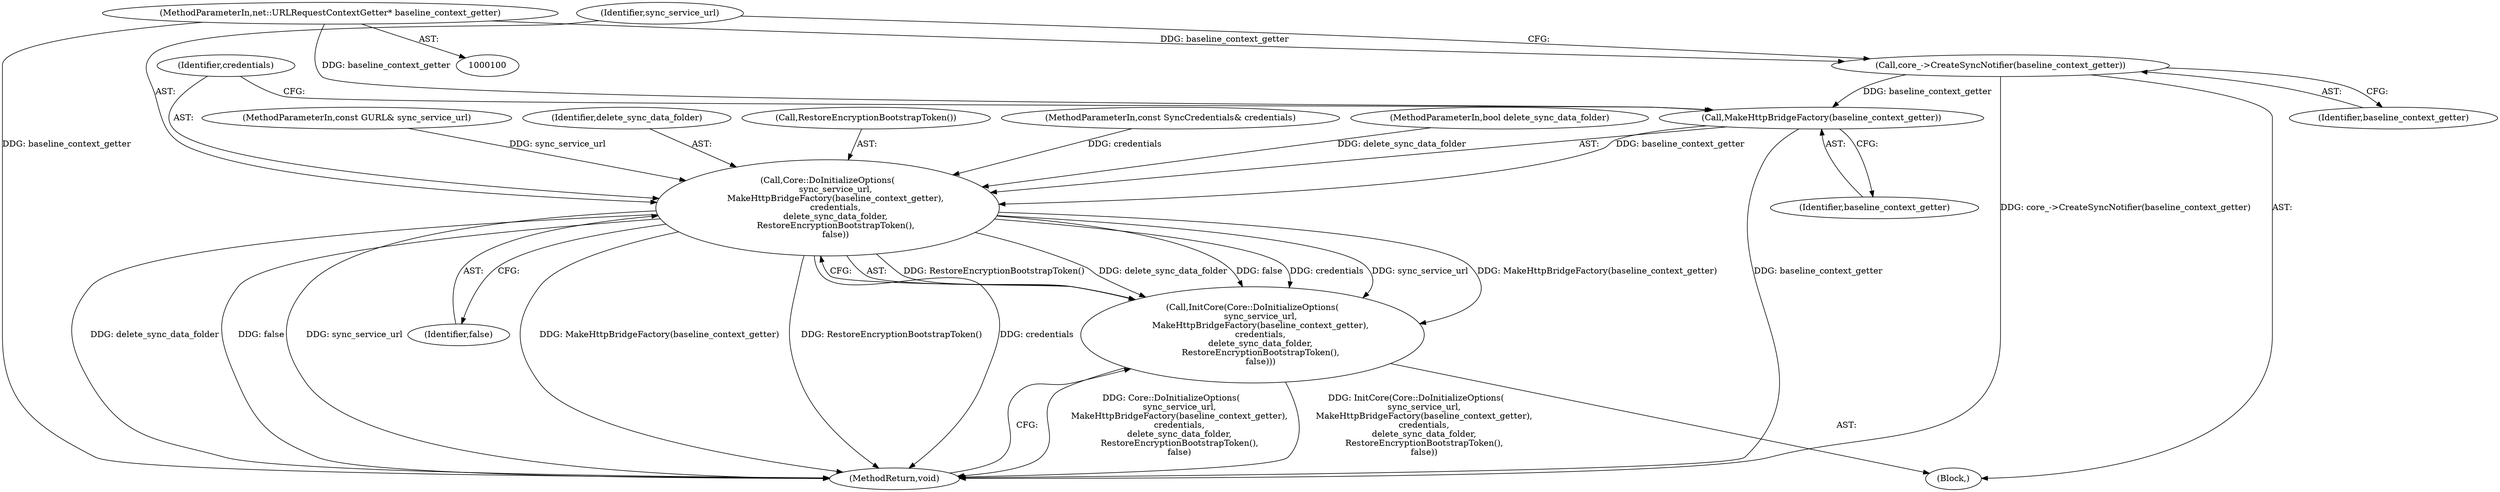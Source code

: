 digraph "0_Chrome_bf381d8a02c3d272d4dd879ac719d8993dfb5ad6_0@pointer" {
"1000205" [label="(Call,core_->CreateSyncNotifier(baseline_context_getter))"];
"1000104" [label="(MethodParameterIn,net::URLRequestContextGetter* baseline_context_getter)"];
"1000210" [label="(Call,MakeHttpBridgeFactory(baseline_context_getter))"];
"1000208" [label="(Call,Core::DoInitializeOptions(\n      sync_service_url,\n      MakeHttpBridgeFactory(baseline_context_getter),\n      credentials,\n      delete_sync_data_folder,\n      RestoreEncryptionBootstrapToken(),\n      false))"];
"1000207" [label="(Call,InitCore(Core::DoInitializeOptions(\n      sync_service_url,\n      MakeHttpBridgeFactory(baseline_context_getter),\n      credentials,\n      delete_sync_data_folder,\n      RestoreEncryptionBootstrapToken(),\n      false)))"];
"1000210" [label="(Call,MakeHttpBridgeFactory(baseline_context_getter))"];
"1000212" [label="(Identifier,credentials)"];
"1000102" [label="(MethodParameterIn,const GURL& sync_service_url)"];
"1000213" [label="(Identifier,delete_sync_data_folder)"];
"1000208" [label="(Call,Core::DoInitializeOptions(\n      sync_service_url,\n      MakeHttpBridgeFactory(baseline_context_getter),\n      credentials,\n      delete_sync_data_folder,\n      RestoreEncryptionBootstrapToken(),\n      false))"];
"1000214" [label="(Call,RestoreEncryptionBootstrapToken())"];
"1000104" [label="(MethodParameterIn,net::URLRequestContextGetter* baseline_context_getter)"];
"1000205" [label="(Call,core_->CreateSyncNotifier(baseline_context_getter))"];
"1000105" [label="(MethodParameterIn,const SyncCredentials& credentials)"];
"1000106" [label="(MethodParameterIn,bool delete_sync_data_folder)"];
"1000216" [label="(MethodReturn,void)"];
"1000207" [label="(Call,InitCore(Core::DoInitializeOptions(\n      sync_service_url,\n      MakeHttpBridgeFactory(baseline_context_getter),\n      credentials,\n      delete_sync_data_folder,\n      RestoreEncryptionBootstrapToken(),\n      false)))"];
"1000209" [label="(Identifier,sync_service_url)"];
"1000206" [label="(Identifier,baseline_context_getter)"];
"1000107" [label="(Block,)"];
"1000215" [label="(Identifier,false)"];
"1000211" [label="(Identifier,baseline_context_getter)"];
"1000205" -> "1000107"  [label="AST: "];
"1000205" -> "1000206"  [label="CFG: "];
"1000206" -> "1000205"  [label="AST: "];
"1000209" -> "1000205"  [label="CFG: "];
"1000205" -> "1000216"  [label="DDG: core_->CreateSyncNotifier(baseline_context_getter)"];
"1000104" -> "1000205"  [label="DDG: baseline_context_getter"];
"1000205" -> "1000210"  [label="DDG: baseline_context_getter"];
"1000104" -> "1000100"  [label="AST: "];
"1000104" -> "1000216"  [label="DDG: baseline_context_getter"];
"1000104" -> "1000210"  [label="DDG: baseline_context_getter"];
"1000210" -> "1000208"  [label="AST: "];
"1000210" -> "1000211"  [label="CFG: "];
"1000211" -> "1000210"  [label="AST: "];
"1000212" -> "1000210"  [label="CFG: "];
"1000210" -> "1000216"  [label="DDG: baseline_context_getter"];
"1000210" -> "1000208"  [label="DDG: baseline_context_getter"];
"1000208" -> "1000207"  [label="AST: "];
"1000208" -> "1000215"  [label="CFG: "];
"1000209" -> "1000208"  [label="AST: "];
"1000212" -> "1000208"  [label="AST: "];
"1000213" -> "1000208"  [label="AST: "];
"1000214" -> "1000208"  [label="AST: "];
"1000215" -> "1000208"  [label="AST: "];
"1000207" -> "1000208"  [label="CFG: "];
"1000208" -> "1000216"  [label="DDG: sync_service_url"];
"1000208" -> "1000216"  [label="DDG: MakeHttpBridgeFactory(baseline_context_getter)"];
"1000208" -> "1000216"  [label="DDG: RestoreEncryptionBootstrapToken()"];
"1000208" -> "1000216"  [label="DDG: credentials"];
"1000208" -> "1000216"  [label="DDG: delete_sync_data_folder"];
"1000208" -> "1000216"  [label="DDG: false"];
"1000208" -> "1000207"  [label="DDG: RestoreEncryptionBootstrapToken()"];
"1000208" -> "1000207"  [label="DDG: delete_sync_data_folder"];
"1000208" -> "1000207"  [label="DDG: false"];
"1000208" -> "1000207"  [label="DDG: credentials"];
"1000208" -> "1000207"  [label="DDG: sync_service_url"];
"1000208" -> "1000207"  [label="DDG: MakeHttpBridgeFactory(baseline_context_getter)"];
"1000102" -> "1000208"  [label="DDG: sync_service_url"];
"1000105" -> "1000208"  [label="DDG: credentials"];
"1000106" -> "1000208"  [label="DDG: delete_sync_data_folder"];
"1000207" -> "1000107"  [label="AST: "];
"1000216" -> "1000207"  [label="CFG: "];
"1000207" -> "1000216"  [label="DDG: Core::DoInitializeOptions(\n      sync_service_url,\n      MakeHttpBridgeFactory(baseline_context_getter),\n      credentials,\n      delete_sync_data_folder,\n      RestoreEncryptionBootstrapToken(),\n      false)"];
"1000207" -> "1000216"  [label="DDG: InitCore(Core::DoInitializeOptions(\n      sync_service_url,\n      MakeHttpBridgeFactory(baseline_context_getter),\n      credentials,\n      delete_sync_data_folder,\n      RestoreEncryptionBootstrapToken(),\n      false))"];
}
